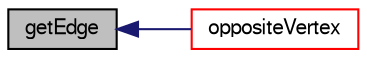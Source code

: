 digraph "getEdge"
{
  bgcolor="transparent";
  edge [fontname="FreeSans",fontsize="10",labelfontname="FreeSans",labelfontsize="10"];
  node [fontname="FreeSans",fontsize="10",shape=record];
  rankdir="LR";
  Node619 [label="getEdge",height=0.2,width=0.4,color="black", fillcolor="grey75", style="filled", fontcolor="black"];
  Node619 -> Node620 [dir="back",color="midnightblue",fontsize="10",style="solid",fontname="FreeSans"];
  Node620 [label="oppositeVertex",height=0.2,width=0.4,color="red",URL="$a25538.html#ad78556d7d01f6219bb13005e24171127",tooltip="Get vertex (local numbering) opposite edge. "];
}

